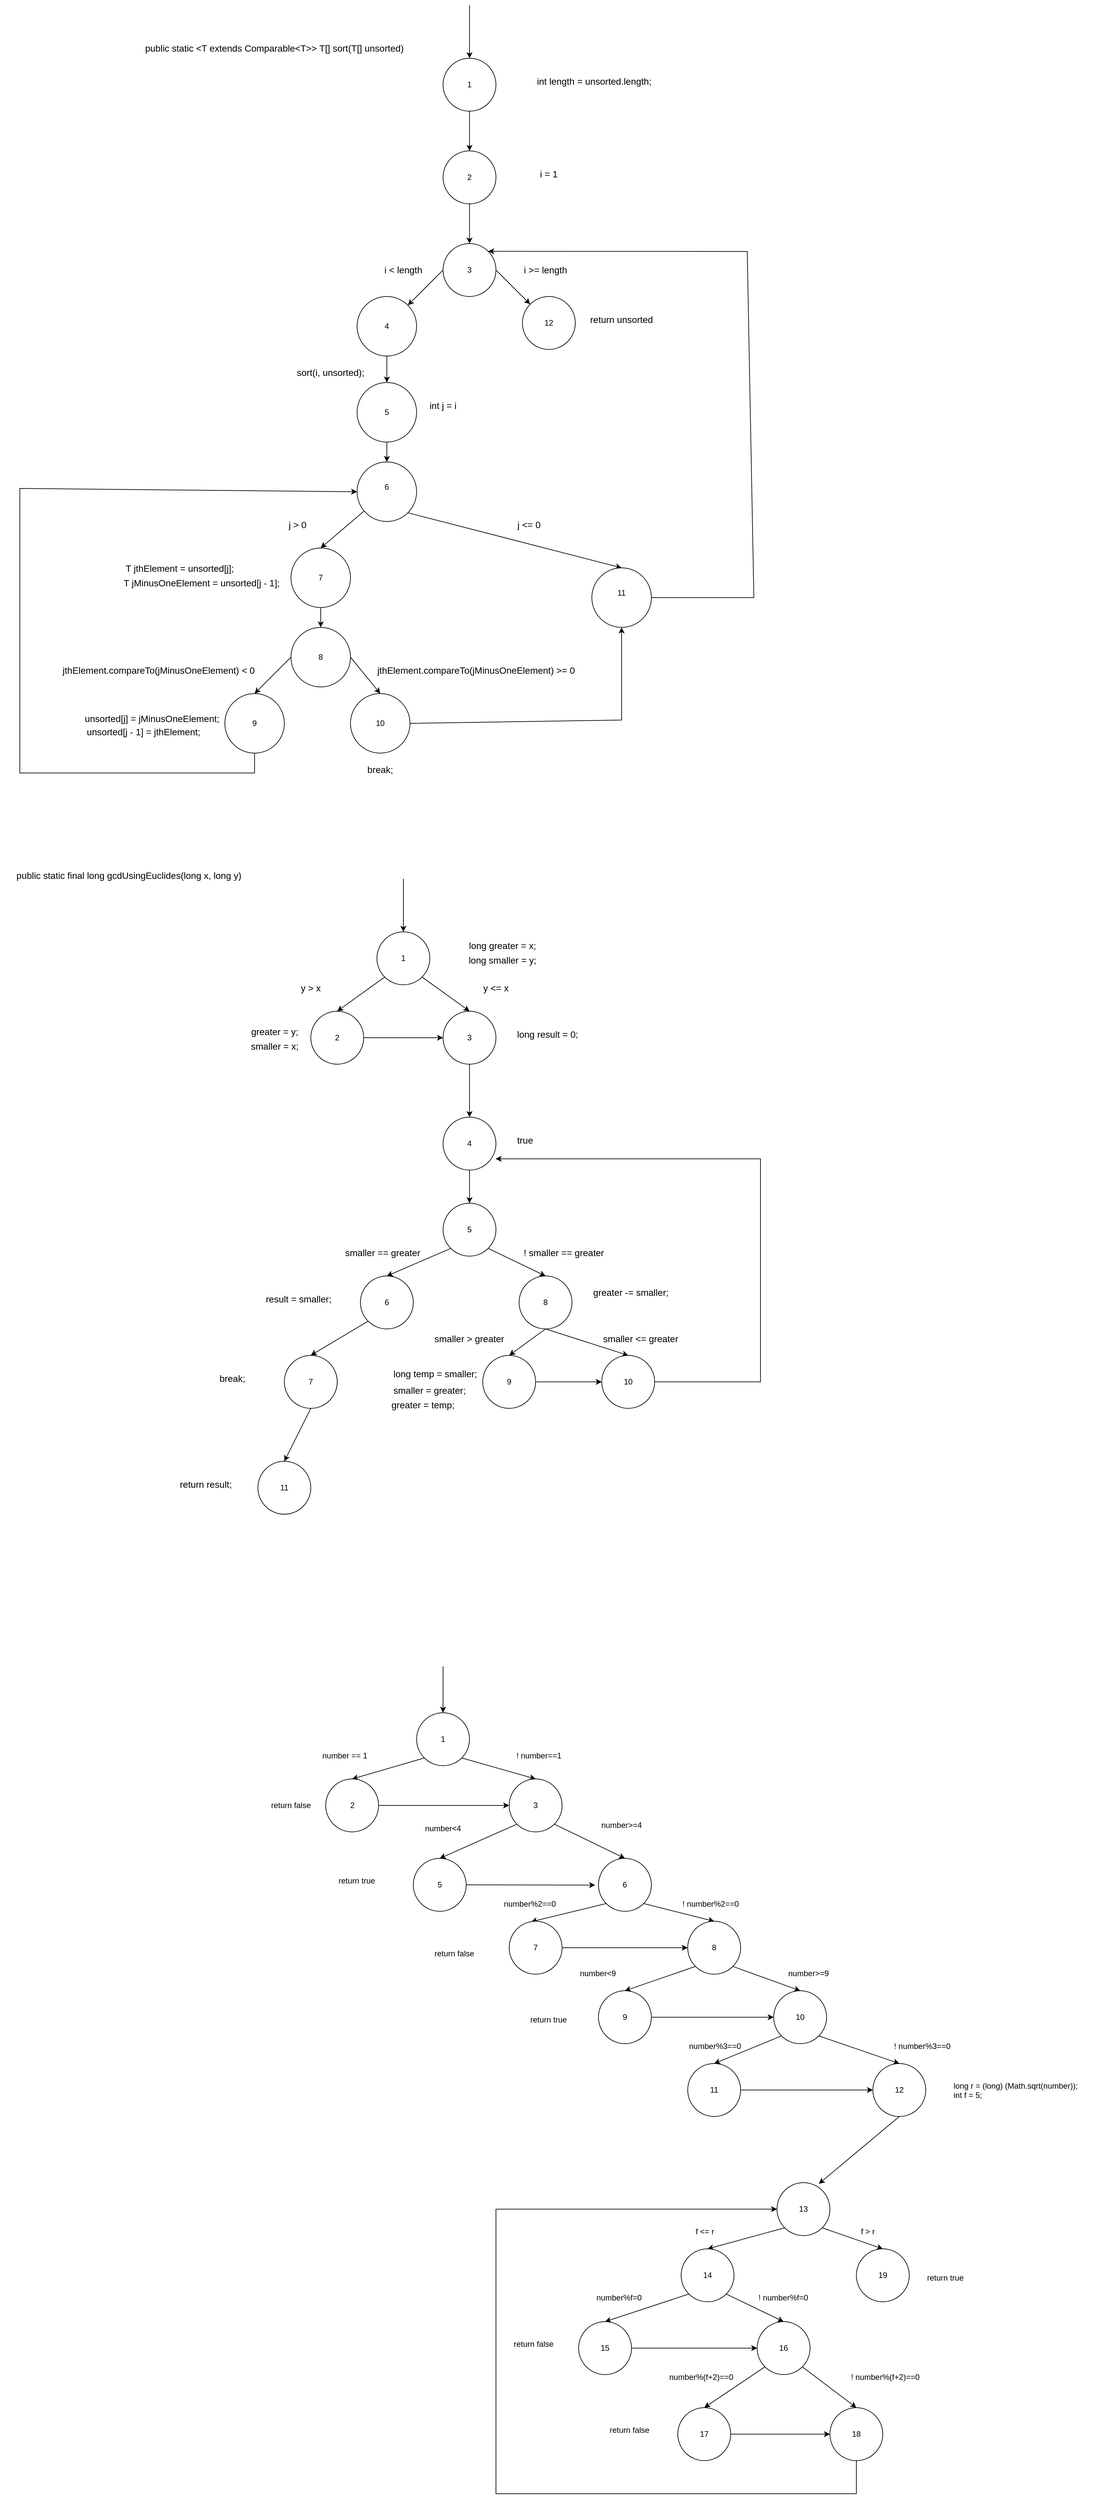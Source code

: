 <mxfile version="20.5.1" type="github">
  <diagram id="_ZoFlNFy4GzhAN3HApDf" name="Page-1">
    <mxGraphModel dx="3055" dy="889" grid="1" gridSize="10" guides="1" tooltips="1" connect="1" arrows="1" fold="1" page="1" pageScale="1" pageWidth="1100" pageHeight="850" math="0" shadow="0">
      <root>
        <mxCell id="0" />
        <mxCell id="1" parent="0" />
        <mxCell id="sMofJkkiWjKo1fz6Bjdi-1" value="" style="endArrow=classic;html=1;rounded=0;" parent="1" target="sMofJkkiWjKo1fz6Bjdi-2" edge="1">
          <mxGeometry width="50" height="50" relative="1" as="geometry">
            <mxPoint x="520" y="40" as="sourcePoint" />
            <mxPoint x="520" y="80" as="targetPoint" />
          </mxGeometry>
        </mxCell>
        <mxCell id="sMofJkkiWjKo1fz6Bjdi-4" style="edgeStyle=orthogonalEdgeStyle;rounded=0;orthogonalLoop=1;jettySize=auto;html=1;entryX=0.5;entryY=0;entryDx=0;entryDy=0;" parent="1" source="sMofJkkiWjKo1fz6Bjdi-2" target="sMofJkkiWjKo1fz6Bjdi-3" edge="1">
          <mxGeometry relative="1" as="geometry" />
        </mxCell>
        <mxCell id="sMofJkkiWjKo1fz6Bjdi-2" value="1" style="ellipse;whiteSpace=wrap;html=1;aspect=fixed;" parent="1" vertex="1">
          <mxGeometry x="480" y="120" width="80" height="80" as="geometry" />
        </mxCell>
        <mxCell id="sMofJkkiWjKo1fz6Bjdi-6" style="edgeStyle=orthogonalEdgeStyle;rounded=0;orthogonalLoop=1;jettySize=auto;html=1;exitX=0.5;exitY=1;exitDx=0;exitDy=0;entryX=0.5;entryY=0;entryDx=0;entryDy=0;" parent="1" source="sMofJkkiWjKo1fz6Bjdi-3" target="sMofJkkiWjKo1fz6Bjdi-5" edge="1">
          <mxGeometry relative="1" as="geometry" />
        </mxCell>
        <mxCell id="sMofJkkiWjKo1fz6Bjdi-3" value="2" style="ellipse;whiteSpace=wrap;html=1;aspect=fixed;" parent="1" vertex="1">
          <mxGeometry x="480" y="260" width="80" height="80" as="geometry" />
        </mxCell>
        <mxCell id="sMofJkkiWjKo1fz6Bjdi-9" style="rounded=0;orthogonalLoop=1;jettySize=auto;html=1;exitX=0;exitY=0.5;exitDx=0;exitDy=0;entryX=1;entryY=0;entryDx=0;entryDy=0;" parent="1" source="sMofJkkiWjKo1fz6Bjdi-5" target="sMofJkkiWjKo1fz6Bjdi-7" edge="1">
          <mxGeometry relative="1" as="geometry" />
        </mxCell>
        <mxCell id="sMofJkkiWjKo1fz6Bjdi-10" style="rounded=0;orthogonalLoop=1;jettySize=auto;html=1;exitX=1;exitY=0.5;exitDx=0;exitDy=0;entryX=0;entryY=0;entryDx=0;entryDy=0;" parent="1" source="sMofJkkiWjKo1fz6Bjdi-5" target="sMofJkkiWjKo1fz6Bjdi-8" edge="1">
          <mxGeometry relative="1" as="geometry" />
        </mxCell>
        <mxCell id="sMofJkkiWjKo1fz6Bjdi-5" value="3" style="ellipse;whiteSpace=wrap;html=1;aspect=fixed;" parent="1" vertex="1">
          <mxGeometry x="480" y="400" width="80" height="80" as="geometry" />
        </mxCell>
        <mxCell id="sMofJkkiWjKo1fz6Bjdi-12" style="edgeStyle=none;rounded=0;orthogonalLoop=1;jettySize=auto;html=1;exitX=0.5;exitY=1;exitDx=0;exitDy=0;" parent="1" source="sMofJkkiWjKo1fz6Bjdi-7" target="sMofJkkiWjKo1fz6Bjdi-11" edge="1">
          <mxGeometry relative="1" as="geometry" />
        </mxCell>
        <mxCell id="sMofJkkiWjKo1fz6Bjdi-7" value="4" style="ellipse;whiteSpace=wrap;html=1;aspect=fixed;" parent="1" vertex="1">
          <mxGeometry x="350" y="480" width="90" height="90" as="geometry" />
        </mxCell>
        <mxCell id="sMofJkkiWjKo1fz6Bjdi-8" value="&lt;div&gt;12&lt;/div&gt;" style="ellipse;whiteSpace=wrap;html=1;aspect=fixed;" parent="1" vertex="1">
          <mxGeometry x="600" y="480" width="80" height="80" as="geometry" />
        </mxCell>
        <mxCell id="sMofJkkiWjKo1fz6Bjdi-14" style="edgeStyle=none;rounded=0;orthogonalLoop=1;jettySize=auto;html=1;entryX=0.5;entryY=0;entryDx=0;entryDy=0;" parent="1" source="sMofJkkiWjKo1fz6Bjdi-11" target="sMofJkkiWjKo1fz6Bjdi-13" edge="1">
          <mxGeometry relative="1" as="geometry" />
        </mxCell>
        <mxCell id="sMofJkkiWjKo1fz6Bjdi-11" value="5" style="ellipse;whiteSpace=wrap;html=1;aspect=fixed;" parent="1" vertex="1">
          <mxGeometry x="350" y="610" width="90" height="90" as="geometry" />
        </mxCell>
        <mxCell id="sMofJkkiWjKo1fz6Bjdi-16" style="edgeStyle=none;rounded=0;orthogonalLoop=1;jettySize=auto;html=1;entryX=0.5;entryY=0;entryDx=0;entryDy=0;" parent="1" source="sMofJkkiWjKo1fz6Bjdi-13" target="sMofJkkiWjKo1fz6Bjdi-15" edge="1">
          <mxGeometry relative="1" as="geometry" />
        </mxCell>
        <mxCell id="sMofJkkiWjKo1fz6Bjdi-18" style="edgeStyle=none;rounded=0;orthogonalLoop=1;jettySize=auto;html=1;exitX=1;exitY=1;exitDx=0;exitDy=0;entryX=0.5;entryY=0;entryDx=0;entryDy=0;" parent="1" source="sMofJkkiWjKo1fz6Bjdi-13" target="sMofJkkiWjKo1fz6Bjdi-17" edge="1">
          <mxGeometry relative="1" as="geometry" />
        </mxCell>
        <mxCell id="sMofJkkiWjKo1fz6Bjdi-13" value="&lt;div&gt;6&lt;/div&gt;&lt;div&gt;&lt;br&gt;&lt;/div&gt;" style="ellipse;whiteSpace=wrap;html=1;aspect=fixed;" parent="1" vertex="1">
          <mxGeometry x="350" y="730" width="90" height="90" as="geometry" />
        </mxCell>
        <mxCell id="sMofJkkiWjKo1fz6Bjdi-20" style="edgeStyle=none;rounded=0;orthogonalLoop=1;jettySize=auto;html=1;exitX=0.5;exitY=1;exitDx=0;exitDy=0;entryX=0.5;entryY=0;entryDx=0;entryDy=0;" parent="1" source="sMofJkkiWjKo1fz6Bjdi-15" target="sMofJkkiWjKo1fz6Bjdi-19" edge="1">
          <mxGeometry relative="1" as="geometry" />
        </mxCell>
        <mxCell id="sMofJkkiWjKo1fz6Bjdi-15" value="7" style="ellipse;whiteSpace=wrap;html=1;aspect=fixed;" parent="1" vertex="1">
          <mxGeometry x="250" y="860" width="90" height="90" as="geometry" />
        </mxCell>
        <mxCell id="sMofJkkiWjKo1fz6Bjdi-17" value="&lt;div&gt;11&lt;/div&gt;&lt;div&gt;&lt;br&gt;&lt;/div&gt;" style="ellipse;whiteSpace=wrap;html=1;aspect=fixed;" parent="1" vertex="1">
          <mxGeometry x="705" y="890" width="90" height="90" as="geometry" />
        </mxCell>
        <mxCell id="sMofJkkiWjKo1fz6Bjdi-23" style="edgeStyle=none;rounded=0;orthogonalLoop=1;jettySize=auto;html=1;exitX=0;exitY=0.5;exitDx=0;exitDy=0;entryX=0.5;entryY=0;entryDx=0;entryDy=0;" parent="1" source="sMofJkkiWjKo1fz6Bjdi-19" target="sMofJkkiWjKo1fz6Bjdi-21" edge="1">
          <mxGeometry relative="1" as="geometry" />
        </mxCell>
        <mxCell id="sMofJkkiWjKo1fz6Bjdi-24" style="edgeStyle=none;rounded=0;orthogonalLoop=1;jettySize=auto;html=1;exitX=1;exitY=0.5;exitDx=0;exitDy=0;entryX=0.5;entryY=0;entryDx=0;entryDy=0;" parent="1" source="sMofJkkiWjKo1fz6Bjdi-19" target="sMofJkkiWjKo1fz6Bjdi-22" edge="1">
          <mxGeometry relative="1" as="geometry" />
        </mxCell>
        <mxCell id="sMofJkkiWjKo1fz6Bjdi-19" value="&lt;div&gt;8&lt;/div&gt;" style="ellipse;whiteSpace=wrap;html=1;aspect=fixed;" parent="1" vertex="1">
          <mxGeometry x="250" y="980" width="90" height="90" as="geometry" />
        </mxCell>
        <mxCell id="sMofJkkiWjKo1fz6Bjdi-21" value="9" style="ellipse;whiteSpace=wrap;html=1;aspect=fixed;" parent="1" vertex="1">
          <mxGeometry x="150" y="1080" width="90" height="90" as="geometry" />
        </mxCell>
        <mxCell id="sMofJkkiWjKo1fz6Bjdi-26" style="edgeStyle=none;rounded=0;orthogonalLoop=1;jettySize=auto;html=1;exitX=1;exitY=0.5;exitDx=0;exitDy=0;entryX=0.5;entryY=1;entryDx=0;entryDy=0;" parent="1" source="sMofJkkiWjKo1fz6Bjdi-22" target="sMofJkkiWjKo1fz6Bjdi-17" edge="1">
          <mxGeometry relative="1" as="geometry">
            <mxPoint x="890.0" y="1125" as="targetPoint" />
            <Array as="points">
              <mxPoint x="750" y="1120" />
            </Array>
          </mxGeometry>
        </mxCell>
        <mxCell id="sMofJkkiWjKo1fz6Bjdi-22" value="&lt;div&gt;10&lt;/div&gt;" style="ellipse;whiteSpace=wrap;html=1;aspect=fixed;" parent="1" vertex="1">
          <mxGeometry x="340" y="1080" width="90" height="90" as="geometry" />
        </mxCell>
        <mxCell id="sMofJkkiWjKo1fz6Bjdi-28" style="edgeStyle=none;rounded=0;orthogonalLoop=1;jettySize=auto;html=1;exitX=1;exitY=0.5;exitDx=0;exitDy=0;entryX=1;entryY=0;entryDx=0;entryDy=0;" parent="1" source="sMofJkkiWjKo1fz6Bjdi-17" target="sMofJkkiWjKo1fz6Bjdi-5" edge="1">
          <mxGeometry relative="1" as="geometry">
            <mxPoint x="966.82" y="1093.18" as="sourcePoint" />
            <Array as="points">
              <mxPoint x="950" y="935" />
              <mxPoint x="940" y="412" />
            </Array>
          </mxGeometry>
        </mxCell>
        <mxCell id="sMofJkkiWjKo1fz6Bjdi-30" value="&lt;span class=&quot;pl-smi&quot; style=&quot;font-size: 14px;&quot;&gt;int&lt;/span&gt; &lt;span class=&quot;pl-s1&quot; style=&quot;font-size: 14px;&quot;&gt;length&lt;/span&gt; = &lt;span class=&quot;pl-s1&quot; style=&quot;font-size: 14px;&quot;&gt;unsorted&lt;/span&gt;.&lt;span class=&quot;pl-s1&quot; style=&quot;font-size: 14px;&quot;&gt;length&lt;/span&gt;;" style="text;whiteSpace=wrap;html=1;fontSize=14;" parent="1" vertex="1">
          <mxGeometry x="620" y="140" width="180" height="40" as="geometry" />
        </mxCell>
        <mxCell id="sMofJkkiWjKo1fz6Bjdi-31" value="i = 1" style="text;html=1;strokeColor=none;fillColor=none;align=center;verticalAlign=middle;whiteSpace=wrap;rounded=0;fontSize=14;" parent="1" vertex="1">
          <mxGeometry x="610" y="280" width="60" height="30" as="geometry" />
        </mxCell>
        <mxCell id="sMofJkkiWjKo1fz6Bjdi-32" value="i &amp;lt; length" style="text;html=1;strokeColor=none;fillColor=none;align=center;verticalAlign=middle;whiteSpace=wrap;rounded=0;fontSize=14;" parent="1" vertex="1">
          <mxGeometry x="390" y="425" width="60" height="30" as="geometry" />
        </mxCell>
        <mxCell id="sMofJkkiWjKo1fz6Bjdi-33" value="i &amp;gt;= length" style="text;html=1;strokeColor=none;fillColor=none;align=center;verticalAlign=middle;whiteSpace=wrap;rounded=0;fontSize=14;" parent="1" vertex="1">
          <mxGeometry x="590" y="425" width="90" height="30" as="geometry" />
        </mxCell>
        <mxCell id="sMofJkkiWjKo1fz6Bjdi-34" value="return unsorted" style="text;html=1;strokeColor=none;fillColor=none;align=center;verticalAlign=middle;whiteSpace=wrap;rounded=0;fontSize=14;" parent="1" vertex="1">
          <mxGeometry x="700" y="500" width="100" height="30" as="geometry" />
        </mxCell>
        <mxCell id="sMofJkkiWjKo1fz6Bjdi-35" value="int j = i" style="text;html=1;strokeColor=none;fillColor=none;align=center;verticalAlign=middle;whiteSpace=wrap;rounded=0;fontSize=14;" parent="1" vertex="1">
          <mxGeometry x="450" y="630" width="60" height="30" as="geometry" />
        </mxCell>
        <mxCell id="sMofJkkiWjKo1fz6Bjdi-36" value=" &lt;span class=&quot;pl-en&quot;&gt;&lt;span data-hydro-click-hmac=&quot;46f9aadb89cd12982957e89c8f3eb2e83d6e021393f2ae7e5418a02db2178a5a&quot; data-hydro-click=&quot;{&amp;quot;event_type&amp;quot;:&amp;quot;code_navigation.click_on_symbol&amp;quot;,&amp;quot;payload&amp;quot;:{&amp;quot;action&amp;quot;:&amp;quot;click_on_symbol&amp;quot;,&amp;quot;repository_id&amp;quot;:14545717,&amp;quot;ref&amp;quot;:&amp;quot;master&amp;quot;,&amp;quot;language&amp;quot;:&amp;quot;Java&amp;quot;,&amp;quot;backend&amp;quot;:&amp;quot;ALEPH_FUZZY&amp;quot;,&amp;quot;code_nav_context&amp;quot;:&amp;quot;BLOB_VIEW&amp;quot;,&amp;quot;retry_backend&amp;quot;:&amp;quot;&amp;quot;,&amp;quot;cross_repo_results_included&amp;quot;:&amp;quot;CROSS_REPO_NOT_ENABLED&amp;quot;,&amp;quot;in_repo_result_count&amp;quot;:11,&amp;quot;cross_repo_result_count&amp;quot;:0,&amp;quot;originating_url&amp;quot;:&amp;quot;https://github.com/phishman3579/java-algorithms-implementation/find-definition?q=sort&amp;amp;blob_path=src%2Fcom%2Fjwetherell%2Falgorithms%2Fsorts%2FInsertionSort.java&amp;amp;ref=master&amp;amp;language=Java&amp;amp;row=27&amp;amp;col=12&amp;amp;code_nav_context=BLOB_VIEW&amp;quot;,&amp;quot;user_id&amp;quot;:65838391}}&quot; class=&quot;pl-token&quot;&gt;sort&lt;/span&gt;&lt;/span&gt;(&lt;span class=&quot;pl-s1&quot;&gt;i&lt;/span&gt;, &lt;span class=&quot;pl-s1&quot;&gt;unsorted&lt;/span&gt;);" style="text;html=1;strokeColor=none;fillColor=none;align=center;verticalAlign=middle;whiteSpace=wrap;rounded=0;fontSize=14;" parent="1" vertex="1">
          <mxGeometry x="250" y="580" width="120" height="30" as="geometry" />
        </mxCell>
        <mxCell id="sMofJkkiWjKo1fz6Bjdi-37" value="j &amp;gt; 0" style="text;html=1;strokeColor=none;fillColor=none;align=center;verticalAlign=middle;whiteSpace=wrap;rounded=0;fontSize=14;" parent="1" vertex="1">
          <mxGeometry x="230" y="810" width="60" height="30" as="geometry" />
        </mxCell>
        <mxCell id="sMofJkkiWjKo1fz6Bjdi-38" value="j &amp;lt;= 0" style="text;html=1;strokeColor=none;fillColor=none;align=center;verticalAlign=middle;whiteSpace=wrap;rounded=0;fontSize=14;" parent="1" vertex="1">
          <mxGeometry x="580" y="810" width="60" height="30" as="geometry" />
        </mxCell>
        <mxCell id="sMofJkkiWjKo1fz6Bjdi-39" value="&lt;table data-tagsearch-path=&quot;src/com/jwetherell/algorithms/sorts/InsertionSort.java&quot; data-tagsearch-lang=&quot;Java&quot; data-paste-markdown-skip=&quot;&quot; data-tab-size=&quot;8&quot; class=&quot;highlight tab-size js-file-line-container js-code-nav-container js-tagsearch-file&quot; data-hpc=&quot;&quot;&gt;&lt;tbody&gt;&lt;tr&gt;&lt;td class=&quot;blob-code blob-code-inner js-file-line&quot; id=&quot;LC35&quot;&gt; &lt;span class=&quot;pl-smi&quot;&gt;T&lt;/span&gt; &lt;span class=&quot;pl-s1&quot;&gt;jthElement&lt;/span&gt; = &lt;span class=&quot;pl-s1&quot;&gt;unsorted&lt;/span&gt;[&lt;span class=&quot;pl-s1&quot;&gt;j&lt;/span&gt;];&lt;/td&gt;&#xa;        &lt;/tr&gt;&#xa;        &lt;tr&gt;&#xa;          &lt;/tr&gt;&lt;/tbody&gt;&lt;/table&gt;            &lt;span class=&quot;pl-smi&quot;&gt;T&lt;/span&gt; &lt;span class=&quot;pl-s1&quot;&gt;jMinusOneElement&lt;/span&gt; = &lt;span class=&quot;pl-s1&quot;&gt;unsorted&lt;/span&gt;[&lt;span class=&quot;pl-s1&quot;&gt;j&lt;/span&gt; - &lt;span class=&quot;pl-c1&quot;&gt;1&lt;/span&gt;];" style="text;html=1;strokeColor=none;fillColor=none;align=center;verticalAlign=middle;whiteSpace=wrap;rounded=0;fontSize=14;" parent="1" vertex="1">
          <mxGeometry x="-30" y="810" width="290" height="130" as="geometry" />
        </mxCell>
        <mxCell id="sMofJkkiWjKo1fz6Bjdi-41" value="&lt;span class=&quot;pl-s1&quot;&gt;jthElement&lt;/span&gt;.&lt;span class=&quot;pl-en&quot;&gt;&lt;span data-hydro-click-hmac=&quot;71dbc3dbd24a756483e0a1a16779842760cdbff4d9fe9b3a48ea8ec8142e9cd3&quot; data-hydro-click=&quot;{&amp;quot;event_type&amp;quot;:&amp;quot;code_navigation.click_on_symbol&amp;quot;,&amp;quot;payload&amp;quot;:{&amp;quot;action&amp;quot;:&amp;quot;click_on_symbol&amp;quot;,&amp;quot;repository_id&amp;quot;:14545717,&amp;quot;ref&amp;quot;:&amp;quot;master&amp;quot;,&amp;quot;language&amp;quot;:&amp;quot;Java&amp;quot;,&amp;quot;backend&amp;quot;:&amp;quot;ALEPH_FUZZY&amp;quot;,&amp;quot;code_nav_context&amp;quot;:&amp;quot;BLOB_VIEW&amp;quot;,&amp;quot;retry_backend&amp;quot;:&amp;quot;&amp;quot;,&amp;quot;cross_repo_results_included&amp;quot;:&amp;quot;CROSS_REPO_NOT_ENABLED&amp;quot;,&amp;quot;in_repo_result_count&amp;quot;:8,&amp;quot;cross_repo_result_count&amp;quot;:0,&amp;quot;originating_url&amp;quot;:&amp;quot;https://github.com/phishman3579/java-algorithms-implementation/find-definition?q=compareTo&amp;amp;blob_path=src%2Fcom%2Fjwetherell%2Falgorithms%2Fsorts%2FInsertionSort.java&amp;amp;ref=master&amp;amp;language=Java&amp;amp;row=36&amp;amp;col=27&amp;amp;code_nav_context=BLOB_VIEW&amp;quot;,&amp;quot;user_id&amp;quot;:65838391}}&quot; class=&quot;pl-token&quot;&gt;compareTo&lt;/span&gt;&lt;/span&gt;(&lt;span class=&quot;pl-s1&quot;&gt;jMinusOneElement&lt;/span&gt;) &amp;lt; &lt;span class=&quot;pl-c1&quot;&gt;0&lt;/span&gt;" style="text;html=1;strokeColor=none;fillColor=none;align=center;verticalAlign=middle;whiteSpace=wrap;rounded=0;fontSize=14;" parent="1" vertex="1">
          <mxGeometry x="-100" y="1030" width="300" height="30" as="geometry" />
        </mxCell>
        <mxCell id="sMofJkkiWjKo1fz6Bjdi-42" value="&lt;span class=&quot;pl-s1&quot;&gt;jthElement&lt;/span&gt;.&lt;span class=&quot;pl-en&quot;&gt;&lt;span data-hydro-click-hmac=&quot;71dbc3dbd24a756483e0a1a16779842760cdbff4d9fe9b3a48ea8ec8142e9cd3&quot; data-hydro-click=&quot;{&amp;quot;event_type&amp;quot;:&amp;quot;code_navigation.click_on_symbol&amp;quot;,&amp;quot;payload&amp;quot;:{&amp;quot;action&amp;quot;:&amp;quot;click_on_symbol&amp;quot;,&amp;quot;repository_id&amp;quot;:14545717,&amp;quot;ref&amp;quot;:&amp;quot;master&amp;quot;,&amp;quot;language&amp;quot;:&amp;quot;Java&amp;quot;,&amp;quot;backend&amp;quot;:&amp;quot;ALEPH_FUZZY&amp;quot;,&amp;quot;code_nav_context&amp;quot;:&amp;quot;BLOB_VIEW&amp;quot;,&amp;quot;retry_backend&amp;quot;:&amp;quot;&amp;quot;,&amp;quot;cross_repo_results_included&amp;quot;:&amp;quot;CROSS_REPO_NOT_ENABLED&amp;quot;,&amp;quot;in_repo_result_count&amp;quot;:8,&amp;quot;cross_repo_result_count&amp;quot;:0,&amp;quot;originating_url&amp;quot;:&amp;quot;https://github.com/phishman3579/java-algorithms-implementation/find-definition?q=compareTo&amp;amp;blob_path=src%2Fcom%2Fjwetherell%2Falgorithms%2Fsorts%2FInsertionSort.java&amp;amp;ref=master&amp;amp;language=Java&amp;amp;row=36&amp;amp;col=27&amp;amp;code_nav_context=BLOB_VIEW&amp;quot;,&amp;quot;user_id&amp;quot;:65838391}}&quot; class=&quot;pl-token&quot;&gt;compareTo&lt;/span&gt;&lt;/span&gt;(&lt;span class=&quot;pl-s1&quot;&gt;jMinusOneElement&lt;/span&gt;) &amp;gt;= &lt;span class=&quot;pl-c1&quot;&gt;0&lt;/span&gt;" style="text;html=1;strokeColor=none;fillColor=none;align=center;verticalAlign=middle;whiteSpace=wrap;rounded=0;fontSize=14;" parent="1" vertex="1">
          <mxGeometry x="375" y="1030" width="310" height="30" as="geometry" />
        </mxCell>
        <mxCell id="sMofJkkiWjKo1fz6Bjdi-43" value="break;" style="text;html=1;strokeColor=none;fillColor=none;align=center;verticalAlign=middle;whiteSpace=wrap;rounded=0;fontSize=14;" parent="1" vertex="1">
          <mxGeometry x="355" y="1180" width="60" height="30" as="geometry" />
        </mxCell>
        <mxCell id="sMofJkkiWjKo1fz6Bjdi-44" value="                &lt;span class=&quot;pl-s1&quot;&gt;unsorted&lt;/span&gt;[&lt;span class=&quot;pl-s1&quot;&gt;j&lt;/span&gt;] = &lt;span class=&quot;pl-s1&quot;&gt;jMinusOneElement&lt;/span&gt;;&lt;br&gt;&lt;table data-tagsearch-path=&quot;src/com/jwetherell/algorithms/sorts/InsertionSort.java&quot; data-tagsearch-lang=&quot;Java&quot; data-paste-markdown-skip=&quot;&quot; data-tab-size=&quot;8&quot; class=&quot;highlight tab-size js-file-line-container js-code-nav-container js-tagsearch-file&quot; data-hpc=&quot;&quot;&gt;&lt;tbody&gt;&lt;tr&gt;&lt;td class=&quot;blob-code blob-code-inner js-file-line&quot; id=&quot;LC38&quot;&gt; &lt;span class=&quot;pl-s1&quot;&gt;unsorted&lt;/span&gt;[&lt;span class=&quot;pl-s1&quot;&gt;j&lt;/span&gt; - &lt;span class=&quot;pl-c1&quot;&gt;1&lt;/span&gt;] = &lt;span class=&quot;pl-s1&quot;&gt;jthElement&lt;/span&gt;;&lt;/td&gt;        &lt;/tr&gt;        &lt;tr&gt;          &lt;/tr&gt;&lt;/tbody&gt;&lt;/table&gt;" style="text;html=1;strokeColor=none;fillColor=none;align=center;verticalAlign=middle;whiteSpace=wrap;rounded=0;fontSize=14;" parent="1" vertex="1">
          <mxGeometry x="-110" y="1100" width="300" height="60" as="geometry" />
        </mxCell>
        <mxCell id="sMofJkkiWjKo1fz6Bjdi-45" value="" style="endArrow=classic;html=1;rounded=0;fontSize=14;exitX=0.5;exitY=1;exitDx=0;exitDy=0;entryX=0;entryY=0.5;entryDx=0;entryDy=0;" parent="1" source="sMofJkkiWjKo1fz6Bjdi-21" target="sMofJkkiWjKo1fz6Bjdi-13" edge="1">
          <mxGeometry width="50" height="50" relative="1" as="geometry">
            <mxPoint x="510" y="960" as="sourcePoint" />
            <mxPoint x="560" y="910" as="targetPoint" />
            <Array as="points">
              <mxPoint x="195" y="1200" />
              <mxPoint x="-160" y="1200" />
              <mxPoint x="-160" y="770" />
            </Array>
          </mxGeometry>
        </mxCell>
        <mxCell id="sMofJkkiWjKo1fz6Bjdi-46" value="  &lt;span class=&quot;pl-k&quot;&gt;public&lt;/span&gt; &lt;span class=&quot;pl-k&quot;&gt;static&lt;/span&gt; &amp;lt;&lt;span class=&quot;pl-s1&quot;&gt;T&lt;/span&gt; &lt;span class=&quot;pl-k&quot;&gt;extends&lt;/span&gt; &lt;span class=&quot;pl-smi&quot;&gt;Comparable&lt;/span&gt;&amp;lt;&lt;span class=&quot;pl-smi&quot;&gt;T&lt;/span&gt;&amp;gt;&amp;gt; &lt;span class=&quot;pl-smi&quot;&gt;T&lt;/span&gt;[] &lt;span class=&quot;pl-en&quot;&gt;&lt;span data-hydro-click-hmac=&quot;17f2f752102b2a478f09d9dce1d1710d6207fbaacfbe581e137f109613efe861&quot; data-hydro-click=&quot;{&amp;quot;event_type&amp;quot;:&amp;quot;code_navigation.click_on_symbol&amp;quot;,&amp;quot;payload&amp;quot;:{&amp;quot;action&amp;quot;:&amp;quot;click_on_symbol&amp;quot;,&amp;quot;repository_id&amp;quot;:14545717,&amp;quot;ref&amp;quot;:&amp;quot;master&amp;quot;,&amp;quot;language&amp;quot;:&amp;quot;Java&amp;quot;,&amp;quot;backend&amp;quot;:&amp;quot;ALEPH_FUZZY&amp;quot;,&amp;quot;code_nav_context&amp;quot;:&amp;quot;BLOB_VIEW&amp;quot;,&amp;quot;retry_backend&amp;quot;:&amp;quot;&amp;quot;,&amp;quot;cross_repo_results_included&amp;quot;:&amp;quot;CROSS_REPO_NOT_ENABLED&amp;quot;,&amp;quot;in_repo_result_count&amp;quot;:11,&amp;quot;cross_repo_result_count&amp;quot;:0,&amp;quot;originating_url&amp;quot;:&amp;quot;https://github.com/phishman3579/java-algorithms-implementation/find-definition?q=sort&amp;amp;blob_path=src%2Fcom%2Fjwetherell%2Falgorithms%2Fsorts%2FInsertionSort.java&amp;amp;ref=master&amp;amp;language=Java&amp;amp;row=24&amp;amp;col=48&amp;amp;code_nav_context=BLOB_VIEW&amp;quot;,&amp;quot;user_id&amp;quot;:65838391}}&quot; class=&quot;pl-token&quot;&gt;sort&lt;/span&gt;&lt;/span&gt;(&lt;span class=&quot;pl-smi&quot;&gt;T&lt;/span&gt;[] &lt;span class=&quot;pl-s1&quot;&gt;unsorted&lt;/span&gt;)" style="text;html=1;strokeColor=none;fillColor=none;align=center;verticalAlign=middle;whiteSpace=wrap;rounded=0;fontSize=14;" parent="1" vertex="1">
          <mxGeometry x="-10" y="90" width="470" height="30" as="geometry" />
        </mxCell>
        <mxCell id="sMofJkkiWjKo1fz6Bjdi-47" value="&lt;span class=&quot;pl-k&quot;&gt;public&lt;/span&gt; &lt;span class=&quot;pl-k&quot;&gt;static&lt;/span&gt; &lt;span class=&quot;pl-k&quot;&gt;final&lt;/span&gt; &lt;span class=&quot;pl-smi&quot;&gt;long&lt;/span&gt; &lt;span class=&quot;pl-en&quot;&gt;&lt;span data-hydro-click-hmac=&quot;9da23863fcbd95c38b16df2179a3b027a4fa1cbe9a969ad6fcad4cc516f4fa57&quot; data-hydro-click=&quot;{&amp;quot;event_type&amp;quot;:&amp;quot;code_navigation.click_on_symbol&amp;quot;,&amp;quot;payload&amp;quot;:{&amp;quot;action&amp;quot;:&amp;quot;click_on_symbol&amp;quot;,&amp;quot;repository_id&amp;quot;:14545717,&amp;quot;ref&amp;quot;:&amp;quot;master&amp;quot;,&amp;quot;language&amp;quot;:&amp;quot;Java&amp;quot;,&amp;quot;backend&amp;quot;:&amp;quot;ALEPH_FUZZY&amp;quot;,&amp;quot;code_nav_context&amp;quot;:&amp;quot;BLOB_VIEW&amp;quot;,&amp;quot;retry_backend&amp;quot;:&amp;quot;&amp;quot;,&amp;quot;cross_repo_results_included&amp;quot;:&amp;quot;CROSS_REPO_NOT_ENABLED&amp;quot;,&amp;quot;in_repo_result_count&amp;quot;:1,&amp;quot;cross_repo_result_count&amp;quot;:0,&amp;quot;originating_url&amp;quot;:&amp;quot;https://github.com/phishman3579/java-algorithms-implementation/find-definition?q=gcdUsingEuclides&amp;amp;blob_path=src%2Fcom%2Fjwetherell%2Falgorithms%2Fmathematics%2FGreatestCommonDivisor.java&amp;amp;ref=master&amp;amp;language=Java&amp;amp;row=34&amp;amp;col=29&amp;amp;code_nav_context=BLOB_VIEW&amp;quot;,&amp;quot;user_id&amp;quot;:65838391}}&quot; class=&quot;pl-token&quot;&gt;gcdUsingEuclides&lt;/span&gt;&lt;/span&gt;(&lt;span class=&quot;pl-smi&quot;&gt;long&lt;/span&gt; &lt;span class=&quot;pl-s1&quot;&gt;x&lt;/span&gt;, &lt;span class=&quot;pl-smi&quot;&gt;long&lt;/span&gt; &lt;span class=&quot;pl-s1&quot;&gt;y&lt;/span&gt;)" style="text;html=1;strokeColor=none;fillColor=none;align=center;verticalAlign=middle;whiteSpace=wrap;rounded=0;fontSize=14;" parent="1" vertex="1">
          <mxGeometry x="-190" y="1340" width="390" height="30" as="geometry" />
        </mxCell>
        <mxCell id="sMofJkkiWjKo1fz6Bjdi-48" value="" style="endArrow=classic;html=1;rounded=0;" parent="1" target="sMofJkkiWjKo1fz6Bjdi-49" edge="1">
          <mxGeometry width="50" height="50" relative="1" as="geometry">
            <mxPoint x="420" y="1360" as="sourcePoint" />
            <mxPoint x="420" y="1400" as="targetPoint" />
          </mxGeometry>
        </mxCell>
        <mxCell id="sMofJkkiWjKo1fz6Bjdi-53" style="edgeStyle=none;rounded=0;orthogonalLoop=1;jettySize=auto;html=1;exitX=0;exitY=1;exitDx=0;exitDy=0;entryX=0.5;entryY=0;entryDx=0;entryDy=0;fontSize=14;" parent="1" source="sMofJkkiWjKo1fz6Bjdi-49" target="sMofJkkiWjKo1fz6Bjdi-50" edge="1">
          <mxGeometry relative="1" as="geometry" />
        </mxCell>
        <mxCell id="sMofJkkiWjKo1fz6Bjdi-54" style="edgeStyle=none;rounded=0;orthogonalLoop=1;jettySize=auto;html=1;exitX=1;exitY=1;exitDx=0;exitDy=0;entryX=0.5;entryY=0;entryDx=0;entryDy=0;fontSize=14;" parent="1" source="sMofJkkiWjKo1fz6Bjdi-49" target="sMofJkkiWjKo1fz6Bjdi-51" edge="1">
          <mxGeometry relative="1" as="geometry" />
        </mxCell>
        <mxCell id="sMofJkkiWjKo1fz6Bjdi-49" value="1" style="ellipse;whiteSpace=wrap;html=1;aspect=fixed;" parent="1" vertex="1">
          <mxGeometry x="380" y="1440" width="80" height="80" as="geometry" />
        </mxCell>
        <mxCell id="sMofJkkiWjKo1fz6Bjdi-55" style="edgeStyle=none;rounded=0;orthogonalLoop=1;jettySize=auto;html=1;exitX=1;exitY=0.5;exitDx=0;exitDy=0;entryX=0;entryY=0.5;entryDx=0;entryDy=0;fontSize=14;" parent="1" source="sMofJkkiWjKo1fz6Bjdi-50" target="sMofJkkiWjKo1fz6Bjdi-51" edge="1">
          <mxGeometry relative="1" as="geometry" />
        </mxCell>
        <mxCell id="sMofJkkiWjKo1fz6Bjdi-50" value="2" style="ellipse;whiteSpace=wrap;html=1;aspect=fixed;" parent="1" vertex="1">
          <mxGeometry x="280" y="1560" width="80" height="80" as="geometry" />
        </mxCell>
        <mxCell id="sMofJkkiWjKo1fz6Bjdi-56" style="edgeStyle=none;rounded=0;orthogonalLoop=1;jettySize=auto;html=1;exitX=0.5;exitY=1;exitDx=0;exitDy=0;fontSize=14;" parent="1" source="sMofJkkiWjKo1fz6Bjdi-51" target="sMofJkkiWjKo1fz6Bjdi-52" edge="1">
          <mxGeometry relative="1" as="geometry" />
        </mxCell>
        <mxCell id="sMofJkkiWjKo1fz6Bjdi-51" value="3" style="ellipse;whiteSpace=wrap;html=1;aspect=fixed;" parent="1" vertex="1">
          <mxGeometry x="480" y="1560" width="80" height="80" as="geometry" />
        </mxCell>
        <mxCell id="sMofJkkiWjKo1fz6Bjdi-64" style="edgeStyle=none;rounded=0;orthogonalLoop=1;jettySize=auto;html=1;exitX=0.5;exitY=1;exitDx=0;exitDy=0;entryX=0.5;entryY=0;entryDx=0;entryDy=0;fontSize=14;" parent="1" source="sMofJkkiWjKo1fz6Bjdi-52" target="sMofJkkiWjKo1fz6Bjdi-57" edge="1">
          <mxGeometry relative="1" as="geometry" />
        </mxCell>
        <mxCell id="sMofJkkiWjKo1fz6Bjdi-52" value="4" style="ellipse;whiteSpace=wrap;html=1;aspect=fixed;" parent="1" vertex="1">
          <mxGeometry x="480" y="1720" width="80" height="80" as="geometry" />
        </mxCell>
        <mxCell id="sMofJkkiWjKo1fz6Bjdi-65" style="edgeStyle=none;rounded=0;orthogonalLoop=1;jettySize=auto;html=1;exitX=0;exitY=1;exitDx=0;exitDy=0;entryX=0.5;entryY=0;entryDx=0;entryDy=0;fontSize=14;" parent="1" source="sMofJkkiWjKo1fz6Bjdi-57" target="sMofJkkiWjKo1fz6Bjdi-58" edge="1">
          <mxGeometry relative="1" as="geometry" />
        </mxCell>
        <mxCell id="sMofJkkiWjKo1fz6Bjdi-70" style="edgeStyle=none;rounded=0;orthogonalLoop=1;jettySize=auto;html=1;exitX=1;exitY=1;exitDx=0;exitDy=0;entryX=0.5;entryY=0;entryDx=0;entryDy=0;fontSize=14;" parent="1" source="sMofJkkiWjKo1fz6Bjdi-57" target="sMofJkkiWjKo1fz6Bjdi-59" edge="1">
          <mxGeometry relative="1" as="geometry" />
        </mxCell>
        <mxCell id="sMofJkkiWjKo1fz6Bjdi-57" value="5" style="ellipse;whiteSpace=wrap;html=1;aspect=fixed;" parent="1" vertex="1">
          <mxGeometry x="480" y="1850" width="80" height="80" as="geometry" />
        </mxCell>
        <mxCell id="sMofJkkiWjKo1fz6Bjdi-66" style="edgeStyle=none;rounded=0;orthogonalLoop=1;jettySize=auto;html=1;exitX=0;exitY=1;exitDx=0;exitDy=0;entryX=0.5;entryY=0;entryDx=0;entryDy=0;fontSize=14;" parent="1" source="sMofJkkiWjKo1fz6Bjdi-58" target="sMofJkkiWjKo1fz6Bjdi-60" edge="1">
          <mxGeometry relative="1" as="geometry" />
        </mxCell>
        <mxCell id="sMofJkkiWjKo1fz6Bjdi-58" value="6" style="ellipse;whiteSpace=wrap;html=1;aspect=fixed;" parent="1" vertex="1">
          <mxGeometry x="355" y="1960" width="80" height="80" as="geometry" />
        </mxCell>
        <mxCell id="sMofJkkiWjKo1fz6Bjdi-68" style="edgeStyle=none;rounded=0;orthogonalLoop=1;jettySize=auto;html=1;exitX=0.5;exitY=1;exitDx=0;exitDy=0;entryX=0.5;entryY=0;entryDx=0;entryDy=0;fontSize=14;" parent="1" source="sMofJkkiWjKo1fz6Bjdi-59" target="sMofJkkiWjKo1fz6Bjdi-62" edge="1">
          <mxGeometry relative="1" as="geometry" />
        </mxCell>
        <mxCell id="sMofJkkiWjKo1fz6Bjdi-69" style="edgeStyle=none;rounded=0;orthogonalLoop=1;jettySize=auto;html=1;exitX=0.5;exitY=1;exitDx=0;exitDy=0;entryX=0.5;entryY=0;entryDx=0;entryDy=0;fontSize=14;" parent="1" source="sMofJkkiWjKo1fz6Bjdi-59" target="sMofJkkiWjKo1fz6Bjdi-63" edge="1">
          <mxGeometry relative="1" as="geometry" />
        </mxCell>
        <mxCell id="sMofJkkiWjKo1fz6Bjdi-59" value="8" style="ellipse;whiteSpace=wrap;html=1;aspect=fixed;" parent="1" vertex="1">
          <mxGeometry x="595" y="1960" width="80" height="80" as="geometry" />
        </mxCell>
        <mxCell id="sMofJkkiWjKo1fz6Bjdi-67" style="edgeStyle=none;rounded=0;orthogonalLoop=1;jettySize=auto;html=1;exitX=0.5;exitY=1;exitDx=0;exitDy=0;entryX=0.5;entryY=0;entryDx=0;entryDy=0;fontSize=14;" parent="1" source="sMofJkkiWjKo1fz6Bjdi-60" target="sMofJkkiWjKo1fz6Bjdi-61" edge="1">
          <mxGeometry relative="1" as="geometry" />
        </mxCell>
        <mxCell id="sMofJkkiWjKo1fz6Bjdi-60" value="7" style="ellipse;whiteSpace=wrap;html=1;aspect=fixed;" parent="1" vertex="1">
          <mxGeometry x="240" y="2080" width="80" height="80" as="geometry" />
        </mxCell>
        <mxCell id="sMofJkkiWjKo1fz6Bjdi-61" value="11" style="ellipse;whiteSpace=wrap;html=1;aspect=fixed;" parent="1" vertex="1">
          <mxGeometry x="200" y="2240" width="80" height="80" as="geometry" />
        </mxCell>
        <mxCell id="sMofJkkiWjKo1fz6Bjdi-86" style="edgeStyle=none;rounded=0;orthogonalLoop=1;jettySize=auto;html=1;exitX=1;exitY=0.5;exitDx=0;exitDy=0;entryX=0;entryY=0.5;entryDx=0;entryDy=0;fontSize=14;" parent="1" source="sMofJkkiWjKo1fz6Bjdi-62" target="sMofJkkiWjKo1fz6Bjdi-63" edge="1">
          <mxGeometry relative="1" as="geometry" />
        </mxCell>
        <mxCell id="sMofJkkiWjKo1fz6Bjdi-62" value="9" style="ellipse;whiteSpace=wrap;html=1;aspect=fixed;" parent="1" vertex="1">
          <mxGeometry x="540" y="2080" width="80" height="80" as="geometry" />
        </mxCell>
        <mxCell id="sMofJkkiWjKo1fz6Bjdi-87" style="edgeStyle=none;rounded=0;orthogonalLoop=1;jettySize=auto;html=1;exitX=1;exitY=0.5;exitDx=0;exitDy=0;entryX=0.993;entryY=0.787;entryDx=0;entryDy=0;entryPerimeter=0;fontSize=14;" parent="1" source="sMofJkkiWjKo1fz6Bjdi-63" target="sMofJkkiWjKo1fz6Bjdi-52" edge="1">
          <mxGeometry relative="1" as="geometry">
            <Array as="points">
              <mxPoint x="960" y="2120" />
              <mxPoint x="960" y="1783" />
            </Array>
          </mxGeometry>
        </mxCell>
        <mxCell id="sMofJkkiWjKo1fz6Bjdi-63" value="10" style="ellipse;whiteSpace=wrap;html=1;aspect=fixed;" parent="1" vertex="1">
          <mxGeometry x="720" y="2080" width="80" height="80" as="geometry" />
        </mxCell>
        <mxCell id="sMofJkkiWjKo1fz6Bjdi-71" value="&lt;table data-tagsearch-path=&quot;src/com/jwetherell/algorithms/mathematics/GreatestCommonDivisor.java&quot; data-tagsearch-lang=&quot;Java&quot; data-paste-markdown-skip=&quot;&quot; data-tab-size=&quot;8&quot; class=&quot;highlight tab-size js-file-line-container js-code-nav-container js-tagsearch-file&quot; data-hpc=&quot;&quot;&gt;&lt;tbody&gt;&lt;tr&gt;&lt;td class=&quot;blob-code blob-code-inner js-file-line&quot; id=&quot;LC36&quot;&gt;&lt;span class=&quot;pl-smi&quot;&gt;long&lt;/span&gt; &lt;span class=&quot;pl-s1&quot;&gt;greater&lt;/span&gt; = &lt;span class=&quot;pl-s1&quot;&gt;x&lt;/span&gt;;&lt;/td&gt;&#xa;        &lt;/tr&gt;&#xa;        &lt;tr&gt;&#xa;          &lt;/tr&gt;&lt;/tbody&gt;&lt;/table&gt;        &lt;span class=&quot;pl-smi&quot;&gt;long&lt;/span&gt; &lt;span class=&quot;pl-s1&quot;&gt;smaller&lt;/span&gt; = &lt;span class=&quot;pl-s1&quot;&gt;y&lt;/span&gt;;" style="text;html=1;strokeColor=none;fillColor=none;align=center;verticalAlign=middle;whiteSpace=wrap;rounded=0;fontSize=14;" parent="1" vertex="1">
          <mxGeometry x="480" y="1430" width="180" height="30" as="geometry" />
        </mxCell>
        <mxCell id="sMofJkkiWjKo1fz6Bjdi-72" value="&lt;span class=&quot;pl-s1&quot;&gt;y&lt;/span&gt; &amp;gt; &lt;span class=&quot;pl-s1&quot;&gt;x&lt;/span&gt;" style="text;html=1;strokeColor=none;fillColor=none;align=center;verticalAlign=middle;whiteSpace=wrap;rounded=0;fontSize=14;" parent="1" vertex="1">
          <mxGeometry x="250" y="1510" width="60" height="30" as="geometry" />
        </mxCell>
        <mxCell id="sMofJkkiWjKo1fz6Bjdi-73" value="&lt;span class=&quot;pl-s1&quot;&gt;y&lt;/span&gt; &amp;lt;= &lt;span class=&quot;pl-s1&quot;&gt;x&lt;/span&gt;" style="text;html=1;strokeColor=none;fillColor=none;align=center;verticalAlign=middle;whiteSpace=wrap;rounded=0;fontSize=14;" parent="1" vertex="1">
          <mxGeometry x="530" y="1510" width="60" height="30" as="geometry" />
        </mxCell>
        <mxCell id="sMofJkkiWjKo1fz6Bjdi-74" value="&lt;table data-tagsearch-path=&quot;src/com/jwetherell/algorithms/mathematics/GreatestCommonDivisor.java&quot; data-tagsearch-lang=&quot;Java&quot; data-paste-markdown-skip=&quot;&quot; data-tab-size=&quot;8&quot; class=&quot;highlight tab-size js-file-line-container js-code-nav-container js-tagsearch-file&quot; data-hpc=&quot;&quot;&gt;&lt;tbody&gt;&lt;tr&gt;&lt;td class=&quot;blob-code blob-code-inner js-file-line&quot; id=&quot;LC39&quot;&gt; &lt;span class=&quot;pl-s1&quot;&gt;greater&lt;/span&gt; = &lt;span class=&quot;pl-s1&quot;&gt;y&lt;/span&gt;;&lt;/td&gt;&#xa;        &lt;/tr&gt;&#xa;        &lt;tr&gt;&#xa;          &lt;/tr&gt;&lt;/tbody&gt;&lt;/table&gt;            &lt;span class=&quot;pl-s1&quot;&gt;smaller&lt;/span&gt; = &lt;span class=&quot;pl-s1&quot;&gt;x&lt;/span&gt;;" style="text;html=1;strokeColor=none;fillColor=none;align=center;verticalAlign=middle;whiteSpace=wrap;rounded=0;fontSize=14;" parent="1" vertex="1">
          <mxGeometry x="147.5" y="1560" width="155" height="30" as="geometry" />
        </mxCell>
        <mxCell id="sMofJkkiWjKo1fz6Bjdi-75" value="&lt;span class=&quot;pl-smi&quot;&gt;long&lt;/span&gt; &lt;span class=&quot;pl-s1&quot;&gt;result&lt;/span&gt; = &lt;span class=&quot;pl-c1&quot;&gt;0&lt;/span&gt;;" style="text;whiteSpace=wrap;html=1;fontSize=14;" parent="1" vertex="1">
          <mxGeometry x="590" y="1580" width="130" height="40" as="geometry" />
        </mxCell>
        <mxCell id="sMofJkkiWjKo1fz6Bjdi-76" value="true" style="text;whiteSpace=wrap;html=1;fontSize=14;" parent="1" vertex="1">
          <mxGeometry x="590" y="1740" width="130" height="40" as="geometry" />
        </mxCell>
        <mxCell id="sMofJkkiWjKo1fz6Bjdi-77" value="&lt;span class=&quot;pl-s1&quot;&gt;smaller&lt;/span&gt; == &lt;span class=&quot;pl-s1&quot;&gt;greater&lt;/span&gt;" style="text;whiteSpace=wrap;html=1;fontSize=14;" parent="1" vertex="1">
          <mxGeometry x="330" y="1910" width="130" height="40" as="geometry" />
        </mxCell>
        <mxCell id="sMofJkkiWjKo1fz6Bjdi-78" value="&lt;span class=&quot;pl-s1&quot;&gt;! smaller&lt;/span&gt; == &lt;span class=&quot;pl-s1&quot;&gt;greater&lt;/span&gt;" style="text;whiteSpace=wrap;html=1;fontSize=14;" parent="1" vertex="1">
          <mxGeometry x="600" y="1910" width="130" height="40" as="geometry" />
        </mxCell>
        <mxCell id="sMofJkkiWjKo1fz6Bjdi-79" value=" &lt;span class=&quot;pl-s1&quot;&gt;result&lt;/span&gt; = &lt;span class=&quot;pl-s1&quot;&gt;smaller&lt;/span&gt;;" style="text;whiteSpace=wrap;html=1;fontSize=14;" parent="1" vertex="1">
          <mxGeometry x="210" y="1980" width="130" height="40" as="geometry" />
        </mxCell>
        <mxCell id="sMofJkkiWjKo1fz6Bjdi-80" value="break;" style="text;whiteSpace=wrap;html=1;fontSize=14;" parent="1" vertex="1">
          <mxGeometry x="140" y="2100" width="130" height="40" as="geometry" />
        </mxCell>
        <mxCell id="sMofJkkiWjKo1fz6Bjdi-81" value="return result;" style="text;whiteSpace=wrap;html=1;fontSize=14;" parent="1" vertex="1">
          <mxGeometry x="80" y="2260" width="130" height="40" as="geometry" />
        </mxCell>
        <mxCell id="sMofJkkiWjKo1fz6Bjdi-82" value="&lt;span class=&quot;pl-s1&quot;&gt;greater&lt;/span&gt; -= &lt;span class=&quot;pl-s1&quot;&gt;smaller&lt;/span&gt;;" style="text;whiteSpace=wrap;html=1;fontSize=14;" parent="1" vertex="1">
          <mxGeometry x="705" y="1970" width="130" height="40" as="geometry" />
        </mxCell>
        <mxCell id="sMofJkkiWjKo1fz6Bjdi-83" value="&lt;span class=&quot;pl-s1&quot;&gt;smaller&lt;/span&gt; &amp;gt; &lt;span class=&quot;pl-s1&quot;&gt;greater&lt;/span&gt;" style="text;whiteSpace=wrap;html=1;fontSize=14;" parent="1" vertex="1">
          <mxGeometry x="465" y="2040" width="130" height="40" as="geometry" />
        </mxCell>
        <mxCell id="sMofJkkiWjKo1fz6Bjdi-84" value="&lt;span class=&quot;pl-s1&quot;&gt;smaller&lt;/span&gt; &amp;lt;= &lt;span class=&quot;pl-s1&quot;&gt;greater&lt;/span&gt;" style="text;whiteSpace=wrap;html=1;fontSize=14;" parent="1" vertex="1">
          <mxGeometry x="720" y="2040" width="130" height="40" as="geometry" />
        </mxCell>
        <mxCell id="sMofJkkiWjKo1fz6Bjdi-85" value="&lt;br&gt;&lt;br&gt;&lt;br&gt;&lt;table data-tagsearch-path=&quot;src/com/jwetherell/algorithms/mathematics/GreatestCommonDivisor.java&quot; data-tagsearch-lang=&quot;Java&quot; data-paste-markdown-skip=&quot;&quot; data-tab-size=&quot;8&quot; class=&quot;highlight tab-size js-file-line-container js-code-nav-container js-tagsearch-file&quot; data-hpc=&quot;&quot;&gt;&lt;tbody&gt;&lt;tr&gt;&lt;td class=&quot;blob-code blob-code-inner js-file-line&quot; id=&quot;LC52&quot;&gt; &lt;span class=&quot;pl-smi&quot;&gt;long&lt;/span&gt; &lt;span class=&quot;pl-s1&quot;&gt;temp&lt;/span&gt; = &lt;span class=&quot;pl-s1&quot;&gt;smaller&lt;/span&gt;;&lt;/td&gt;        &lt;/tr&gt;        &lt;tr&gt;          &lt;/tr&gt;&lt;/tbody&gt;&lt;/table&gt;&lt;table data-tagsearch-path=&quot;src/com/jwetherell/algorithms/mathematics/GreatestCommonDivisor.java&quot; data-tagsearch-lang=&quot;Java&quot; data-paste-markdown-skip=&quot;&quot; data-tab-size=&quot;8&quot; class=&quot;highlight tab-size js-file-line-container js-code-nav-container js-tagsearch-file&quot; data-hpc=&quot;&quot;&gt;&lt;tbody&gt;&lt;tr&gt;&lt;td class=&quot;blob-code blob-code-inner js-file-line&quot; id=&quot;LC53&quot;&gt;                &lt;span class=&quot;pl-s1&quot;&gt;smaller&lt;/span&gt; = &lt;span class=&quot;pl-s1&quot;&gt;greater&lt;/span&gt;;&lt;/td&gt;        &lt;/tr&gt;        &lt;tr&gt;          &lt;/tr&gt;&lt;/tbody&gt;&lt;/table&gt;                &lt;span class=&quot;pl-s1&quot;&gt;greater&lt;/span&gt; = &lt;span class=&quot;pl-s1&quot;&gt;temp&lt;/span&gt;;" style="text;whiteSpace=wrap;html=1;fontSize=14;" parent="1" vertex="1">
          <mxGeometry x="400" y="2040" width="140" height="40" as="geometry" />
        </mxCell>
        <mxCell id="jjbXCmVNFRYC-zUnEaRr-1" style="edgeStyle=none;rounded=0;orthogonalLoop=1;jettySize=auto;html=1;entryX=0.5;entryY=0;entryDx=0;entryDy=0;fontSize=14;" edge="1" parent="1" target="jjbXCmVNFRYC-zUnEaRr-2">
          <mxGeometry relative="1" as="geometry">
            <mxPoint x="480" y="2550" as="sourcePoint" />
          </mxGeometry>
        </mxCell>
        <mxCell id="jjbXCmVNFRYC-zUnEaRr-9" style="rounded=0;orthogonalLoop=1;jettySize=auto;html=1;exitX=0;exitY=1;exitDx=0;exitDy=0;entryX=0.5;entryY=0;entryDx=0;entryDy=0;" edge="1" parent="1" source="jjbXCmVNFRYC-zUnEaRr-2" target="jjbXCmVNFRYC-zUnEaRr-3">
          <mxGeometry relative="1" as="geometry" />
        </mxCell>
        <mxCell id="jjbXCmVNFRYC-zUnEaRr-11" style="edgeStyle=none;rounded=0;orthogonalLoop=1;jettySize=auto;html=1;exitX=1;exitY=1;exitDx=0;exitDy=0;entryX=0.5;entryY=0;entryDx=0;entryDy=0;" edge="1" parent="1" source="jjbXCmVNFRYC-zUnEaRr-2" target="jjbXCmVNFRYC-zUnEaRr-4">
          <mxGeometry relative="1" as="geometry" />
        </mxCell>
        <mxCell id="jjbXCmVNFRYC-zUnEaRr-2" value="1" style="ellipse;whiteSpace=wrap;html=1;aspect=fixed;" vertex="1" parent="1">
          <mxGeometry x="440" y="2620" width="80" height="80" as="geometry" />
        </mxCell>
        <mxCell id="jjbXCmVNFRYC-zUnEaRr-12" style="edgeStyle=none;rounded=0;orthogonalLoop=1;jettySize=auto;html=1;exitX=1;exitY=0.5;exitDx=0;exitDy=0;" edge="1" parent="1" source="jjbXCmVNFRYC-zUnEaRr-3" target="jjbXCmVNFRYC-zUnEaRr-4">
          <mxGeometry relative="1" as="geometry" />
        </mxCell>
        <mxCell id="jjbXCmVNFRYC-zUnEaRr-3" value="2" style="ellipse;whiteSpace=wrap;html=1;aspect=fixed;" vertex="1" parent="1">
          <mxGeometry x="302.5" y="2720" width="80" height="80" as="geometry" />
        </mxCell>
        <mxCell id="jjbXCmVNFRYC-zUnEaRr-13" style="edgeStyle=none;rounded=0;orthogonalLoop=1;jettySize=auto;html=1;exitX=0;exitY=1;exitDx=0;exitDy=0;entryX=0.5;entryY=0;entryDx=0;entryDy=0;" edge="1" parent="1" source="jjbXCmVNFRYC-zUnEaRr-4" target="jjbXCmVNFRYC-zUnEaRr-5">
          <mxGeometry relative="1" as="geometry" />
        </mxCell>
        <mxCell id="jjbXCmVNFRYC-zUnEaRr-14" style="edgeStyle=none;rounded=0;orthogonalLoop=1;jettySize=auto;html=1;exitX=1;exitY=1;exitDx=0;exitDy=0;entryX=0.5;entryY=0;entryDx=0;entryDy=0;" edge="1" parent="1" source="jjbXCmVNFRYC-zUnEaRr-4" target="jjbXCmVNFRYC-zUnEaRr-6">
          <mxGeometry relative="1" as="geometry" />
        </mxCell>
        <mxCell id="jjbXCmVNFRYC-zUnEaRr-4" value="3" style="ellipse;whiteSpace=wrap;html=1;aspect=fixed;" vertex="1" parent="1">
          <mxGeometry x="580" y="2720" width="80" height="80" as="geometry" />
        </mxCell>
        <mxCell id="jjbXCmVNFRYC-zUnEaRr-15" style="edgeStyle=none;rounded=0;orthogonalLoop=1;jettySize=auto;html=1;exitX=1;exitY=0.5;exitDx=0;exitDy=0;" edge="1" parent="1" source="jjbXCmVNFRYC-zUnEaRr-5">
          <mxGeometry relative="1" as="geometry">
            <mxPoint x="710" y="2880.412" as="targetPoint" />
          </mxGeometry>
        </mxCell>
        <mxCell id="jjbXCmVNFRYC-zUnEaRr-5" value="5" style="ellipse;whiteSpace=wrap;html=1;aspect=fixed;" vertex="1" parent="1">
          <mxGeometry x="435" y="2840" width="80" height="80" as="geometry" />
        </mxCell>
        <mxCell id="jjbXCmVNFRYC-zUnEaRr-16" style="edgeStyle=none;rounded=0;orthogonalLoop=1;jettySize=auto;html=1;exitX=0;exitY=1;exitDx=0;exitDy=0;entryX=0.415;entryY=0.009;entryDx=0;entryDy=0;entryPerimeter=0;" edge="1" parent="1" source="jjbXCmVNFRYC-zUnEaRr-6" target="jjbXCmVNFRYC-zUnEaRr-7">
          <mxGeometry relative="1" as="geometry" />
        </mxCell>
        <mxCell id="jjbXCmVNFRYC-zUnEaRr-17" style="edgeStyle=none;rounded=0;orthogonalLoop=1;jettySize=auto;html=1;exitX=1;exitY=1;exitDx=0;exitDy=0;entryX=0.5;entryY=0;entryDx=0;entryDy=0;" edge="1" parent="1" source="jjbXCmVNFRYC-zUnEaRr-6" target="jjbXCmVNFRYC-zUnEaRr-8">
          <mxGeometry relative="1" as="geometry" />
        </mxCell>
        <mxCell id="jjbXCmVNFRYC-zUnEaRr-6" value="6" style="ellipse;whiteSpace=wrap;html=1;aspect=fixed;" vertex="1" parent="1">
          <mxGeometry x="715" y="2840" width="80" height="80" as="geometry" />
        </mxCell>
        <mxCell id="jjbXCmVNFRYC-zUnEaRr-18" style="edgeStyle=none;rounded=0;orthogonalLoop=1;jettySize=auto;html=1;exitX=1;exitY=0.5;exitDx=0;exitDy=0;entryX=0;entryY=0.5;entryDx=0;entryDy=0;" edge="1" parent="1" source="jjbXCmVNFRYC-zUnEaRr-7" target="jjbXCmVNFRYC-zUnEaRr-8">
          <mxGeometry relative="1" as="geometry" />
        </mxCell>
        <mxCell id="jjbXCmVNFRYC-zUnEaRr-7" value="7" style="ellipse;whiteSpace=wrap;html=1;aspect=fixed;" vertex="1" parent="1">
          <mxGeometry x="580" y="2935" width="80" height="80" as="geometry" />
        </mxCell>
        <mxCell id="jjbXCmVNFRYC-zUnEaRr-21" style="edgeStyle=none;rounded=0;orthogonalLoop=1;jettySize=auto;html=1;exitX=0;exitY=1;exitDx=0;exitDy=0;entryX=0.5;entryY=0;entryDx=0;entryDy=0;" edge="1" parent="1" source="jjbXCmVNFRYC-zUnEaRr-8" target="jjbXCmVNFRYC-zUnEaRr-19">
          <mxGeometry relative="1" as="geometry" />
        </mxCell>
        <mxCell id="jjbXCmVNFRYC-zUnEaRr-22" style="edgeStyle=none;rounded=0;orthogonalLoop=1;jettySize=auto;html=1;exitX=1;exitY=1;exitDx=0;exitDy=0;entryX=0.5;entryY=0;entryDx=0;entryDy=0;" edge="1" parent="1" source="jjbXCmVNFRYC-zUnEaRr-8" target="jjbXCmVNFRYC-zUnEaRr-20">
          <mxGeometry relative="1" as="geometry" />
        </mxCell>
        <mxCell id="jjbXCmVNFRYC-zUnEaRr-8" value="8" style="ellipse;whiteSpace=wrap;html=1;aspect=fixed;" vertex="1" parent="1">
          <mxGeometry x="850" y="2935" width="80" height="80" as="geometry" />
        </mxCell>
        <mxCell id="jjbXCmVNFRYC-zUnEaRr-23" style="edgeStyle=none;rounded=0;orthogonalLoop=1;jettySize=auto;html=1;exitX=1;exitY=0.5;exitDx=0;exitDy=0;entryX=0;entryY=0.5;entryDx=0;entryDy=0;" edge="1" parent="1" source="jjbXCmVNFRYC-zUnEaRr-19" target="jjbXCmVNFRYC-zUnEaRr-20">
          <mxGeometry relative="1" as="geometry" />
        </mxCell>
        <mxCell id="jjbXCmVNFRYC-zUnEaRr-19" value="9" style="ellipse;whiteSpace=wrap;html=1;aspect=fixed;" vertex="1" parent="1">
          <mxGeometry x="715" y="3040" width="80" height="80" as="geometry" />
        </mxCell>
        <mxCell id="jjbXCmVNFRYC-zUnEaRr-34" style="edgeStyle=none;rounded=0;orthogonalLoop=1;jettySize=auto;html=1;exitX=0;exitY=1;exitDx=0;exitDy=0;entryX=0.5;entryY=0;entryDx=0;entryDy=0;" edge="1" parent="1" source="jjbXCmVNFRYC-zUnEaRr-20" target="jjbXCmVNFRYC-zUnEaRr-24">
          <mxGeometry relative="1" as="geometry" />
        </mxCell>
        <mxCell id="jjbXCmVNFRYC-zUnEaRr-35" style="edgeStyle=none;rounded=0;orthogonalLoop=1;jettySize=auto;html=1;exitX=1;exitY=1;exitDx=0;exitDy=0;entryX=0.5;entryY=0;entryDx=0;entryDy=0;" edge="1" parent="1" source="jjbXCmVNFRYC-zUnEaRr-20" target="jjbXCmVNFRYC-zUnEaRr-25">
          <mxGeometry relative="1" as="geometry" />
        </mxCell>
        <mxCell id="jjbXCmVNFRYC-zUnEaRr-20" value="10" style="ellipse;whiteSpace=wrap;html=1;aspect=fixed;" vertex="1" parent="1">
          <mxGeometry x="980" y="3040" width="80" height="80" as="geometry" />
        </mxCell>
        <mxCell id="jjbXCmVNFRYC-zUnEaRr-36" style="edgeStyle=none;rounded=0;orthogonalLoop=1;jettySize=auto;html=1;exitX=1;exitY=0.5;exitDx=0;exitDy=0;entryX=0;entryY=0.5;entryDx=0;entryDy=0;" edge="1" parent="1" source="jjbXCmVNFRYC-zUnEaRr-24" target="jjbXCmVNFRYC-zUnEaRr-25">
          <mxGeometry relative="1" as="geometry" />
        </mxCell>
        <mxCell id="jjbXCmVNFRYC-zUnEaRr-24" value="11" style="ellipse;whiteSpace=wrap;html=1;aspect=fixed;" vertex="1" parent="1">
          <mxGeometry x="850" y="3150" width="80" height="80" as="geometry" />
        </mxCell>
        <mxCell id="jjbXCmVNFRYC-zUnEaRr-37" style="edgeStyle=none;rounded=0;orthogonalLoop=1;jettySize=auto;html=1;exitX=0.5;exitY=1;exitDx=0;exitDy=0;entryX=1;entryY=0;entryDx=0;entryDy=0;" edge="1" parent="1" source="jjbXCmVNFRYC-zUnEaRr-25">
          <mxGeometry relative="1" as="geometry">
            <mxPoint x="1048.284" y="3331.716" as="targetPoint" />
          </mxGeometry>
        </mxCell>
        <mxCell id="jjbXCmVNFRYC-zUnEaRr-25" value="12" style="ellipse;whiteSpace=wrap;html=1;aspect=fixed;" vertex="1" parent="1">
          <mxGeometry x="1130" y="3150" width="80" height="80" as="geometry" />
        </mxCell>
        <mxCell id="jjbXCmVNFRYC-zUnEaRr-39" style="edgeStyle=none;rounded=0;orthogonalLoop=1;jettySize=auto;html=1;exitX=0;exitY=1;exitDx=0;exitDy=0;entryX=0.5;entryY=0;entryDx=0;entryDy=0;" edge="1" parent="1" source="jjbXCmVNFRYC-zUnEaRr-27" target="jjbXCmVNFRYC-zUnEaRr-28">
          <mxGeometry relative="1" as="geometry" />
        </mxCell>
        <mxCell id="jjbXCmVNFRYC-zUnEaRr-40" style="edgeStyle=none;rounded=0;orthogonalLoop=1;jettySize=auto;html=1;exitX=1;exitY=1;exitDx=0;exitDy=0;entryX=0.5;entryY=0;entryDx=0;entryDy=0;" edge="1" parent="1" source="jjbXCmVNFRYC-zUnEaRr-27" target="jjbXCmVNFRYC-zUnEaRr-29">
          <mxGeometry relative="1" as="geometry" />
        </mxCell>
        <mxCell id="jjbXCmVNFRYC-zUnEaRr-27" value="13" style="ellipse;whiteSpace=wrap;html=1;aspect=fixed;" vertex="1" parent="1">
          <mxGeometry x="985" y="3330" width="80" height="80" as="geometry" />
        </mxCell>
        <mxCell id="jjbXCmVNFRYC-zUnEaRr-42" style="edgeStyle=none;rounded=0;orthogonalLoop=1;jettySize=auto;html=1;exitX=0;exitY=1;exitDx=0;exitDy=0;entryX=0.5;entryY=0;entryDx=0;entryDy=0;" edge="1" parent="1" source="jjbXCmVNFRYC-zUnEaRr-28" target="jjbXCmVNFRYC-zUnEaRr-30">
          <mxGeometry relative="1" as="geometry" />
        </mxCell>
        <mxCell id="jjbXCmVNFRYC-zUnEaRr-43" style="edgeStyle=none;rounded=0;orthogonalLoop=1;jettySize=auto;html=1;exitX=1;exitY=1;exitDx=0;exitDy=0;entryX=0.5;entryY=0;entryDx=0;entryDy=0;" edge="1" parent="1" source="jjbXCmVNFRYC-zUnEaRr-28" target="jjbXCmVNFRYC-zUnEaRr-31">
          <mxGeometry relative="1" as="geometry" />
        </mxCell>
        <mxCell id="jjbXCmVNFRYC-zUnEaRr-28" value="14" style="ellipse;whiteSpace=wrap;html=1;aspect=fixed;" vertex="1" parent="1">
          <mxGeometry x="840" y="3430" width="80" height="80" as="geometry" />
        </mxCell>
        <mxCell id="jjbXCmVNFRYC-zUnEaRr-29" value="19" style="ellipse;whiteSpace=wrap;html=1;aspect=fixed;" vertex="1" parent="1">
          <mxGeometry x="1105" y="3430" width="80" height="80" as="geometry" />
        </mxCell>
        <mxCell id="jjbXCmVNFRYC-zUnEaRr-44" style="edgeStyle=none;rounded=0;orthogonalLoop=1;jettySize=auto;html=1;exitX=1;exitY=0.5;exitDx=0;exitDy=0;entryX=0;entryY=0.5;entryDx=0;entryDy=0;" edge="1" parent="1" source="jjbXCmVNFRYC-zUnEaRr-30" target="jjbXCmVNFRYC-zUnEaRr-31">
          <mxGeometry relative="1" as="geometry" />
        </mxCell>
        <mxCell id="jjbXCmVNFRYC-zUnEaRr-30" value="15" style="ellipse;whiteSpace=wrap;html=1;aspect=fixed;" vertex="1" parent="1">
          <mxGeometry x="685" y="3540" width="80" height="80" as="geometry" />
        </mxCell>
        <mxCell id="jjbXCmVNFRYC-zUnEaRr-45" style="edgeStyle=none;rounded=0;orthogonalLoop=1;jettySize=auto;html=1;exitX=0;exitY=1;exitDx=0;exitDy=0;entryX=0.5;entryY=0;entryDx=0;entryDy=0;" edge="1" parent="1" source="jjbXCmVNFRYC-zUnEaRr-31" target="jjbXCmVNFRYC-zUnEaRr-32">
          <mxGeometry relative="1" as="geometry" />
        </mxCell>
        <mxCell id="jjbXCmVNFRYC-zUnEaRr-46" style="edgeStyle=none;rounded=0;orthogonalLoop=1;jettySize=auto;html=1;exitX=1;exitY=1;exitDx=0;exitDy=0;entryX=0.5;entryY=0;entryDx=0;entryDy=0;" edge="1" parent="1" source="jjbXCmVNFRYC-zUnEaRr-31" target="jjbXCmVNFRYC-zUnEaRr-33">
          <mxGeometry relative="1" as="geometry" />
        </mxCell>
        <mxCell id="jjbXCmVNFRYC-zUnEaRr-31" value="16" style="ellipse;whiteSpace=wrap;html=1;aspect=fixed;" vertex="1" parent="1">
          <mxGeometry x="955" y="3540" width="80" height="80" as="geometry" />
        </mxCell>
        <mxCell id="jjbXCmVNFRYC-zUnEaRr-47" style="edgeStyle=none;rounded=0;orthogonalLoop=1;jettySize=auto;html=1;exitX=1;exitY=0.5;exitDx=0;exitDy=0;" edge="1" parent="1" source="jjbXCmVNFRYC-zUnEaRr-32" target="jjbXCmVNFRYC-zUnEaRr-33">
          <mxGeometry relative="1" as="geometry" />
        </mxCell>
        <mxCell id="jjbXCmVNFRYC-zUnEaRr-32" value="17" style="ellipse;whiteSpace=wrap;html=1;aspect=fixed;" vertex="1" parent="1">
          <mxGeometry x="835" y="3670" width="80" height="80" as="geometry" />
        </mxCell>
        <mxCell id="jjbXCmVNFRYC-zUnEaRr-66" style="edgeStyle=none;rounded=0;orthogonalLoop=1;jettySize=auto;html=1;exitX=0.5;exitY=1;exitDx=0;exitDy=0;entryX=0;entryY=0.5;entryDx=0;entryDy=0;" edge="1" parent="1" source="jjbXCmVNFRYC-zUnEaRr-33" target="jjbXCmVNFRYC-zUnEaRr-27">
          <mxGeometry relative="1" as="geometry">
            <Array as="points">
              <mxPoint x="1105" y="3800" />
              <mxPoint x="560" y="3800" />
              <mxPoint x="560" y="3370" />
            </Array>
          </mxGeometry>
        </mxCell>
        <mxCell id="jjbXCmVNFRYC-zUnEaRr-33" value="18" style="ellipse;whiteSpace=wrap;html=1;aspect=fixed;" vertex="1" parent="1">
          <mxGeometry x="1065" y="3670" width="80" height="80" as="geometry" />
        </mxCell>
        <mxCell id="jjbXCmVNFRYC-zUnEaRr-48" value="&lt;span class=&quot;pl-s1&quot;&gt;number&lt;/span&gt; == &lt;span class=&quot;pl-c1&quot;&gt;1&lt;/span&gt;" style="text;html=1;strokeColor=none;fillColor=none;align=center;verticalAlign=middle;whiteSpace=wrap;rounded=0;" vertex="1" parent="1">
          <mxGeometry x="290" y="2670" width="82.5" height="30" as="geometry" />
        </mxCell>
        <mxCell id="jjbXCmVNFRYC-zUnEaRr-49" value="! number==1" style="text;html=1;strokeColor=none;fillColor=none;align=center;verticalAlign=middle;whiteSpace=wrap;rounded=0;" vertex="1" parent="1">
          <mxGeometry x="580" y="2670" width="90" height="30" as="geometry" />
        </mxCell>
        <mxCell id="jjbXCmVNFRYC-zUnEaRr-50" value="return false" style="text;html=1;strokeColor=none;fillColor=none;align=center;verticalAlign=middle;whiteSpace=wrap;rounded=0;" vertex="1" parent="1">
          <mxGeometry x="210" y="2745" width="80" height="30" as="geometry" />
        </mxCell>
        <mxCell id="jjbXCmVNFRYC-zUnEaRr-51" value="number&amp;lt;4" style="text;html=1;strokeColor=none;fillColor=none;align=center;verticalAlign=middle;whiteSpace=wrap;rounded=0;" vertex="1" parent="1">
          <mxGeometry x="450" y="2780" width="60" height="30" as="geometry" />
        </mxCell>
        <mxCell id="jjbXCmVNFRYC-zUnEaRr-52" value="number&amp;gt;=4" style="text;html=1;strokeColor=none;fillColor=none;align=center;verticalAlign=middle;whiteSpace=wrap;rounded=0;" vertex="1" parent="1">
          <mxGeometry x="720" y="2775" width="60" height="30" as="geometry" />
        </mxCell>
        <mxCell id="jjbXCmVNFRYC-zUnEaRr-53" value="return true" style="text;whiteSpace=wrap;html=1;" vertex="1" parent="1">
          <mxGeometry x="320" y="2860" width="100" height="40" as="geometry" />
        </mxCell>
        <mxCell id="jjbXCmVNFRYC-zUnEaRr-54" value="&lt;span class=&quot;pl-s1&quot;&gt;number&lt;/span&gt;%2==0" style="text;whiteSpace=wrap;html=1;" vertex="1" parent="1">
          <mxGeometry x="570" y="2895" width="100" height="40" as="geometry" />
        </mxCell>
        <mxCell id="jjbXCmVNFRYC-zUnEaRr-55" value="! &lt;span class=&quot;pl-s1&quot;&gt;number&lt;/span&gt;%2==0" style="text;whiteSpace=wrap;html=1;" vertex="1" parent="1">
          <mxGeometry x="840" y="2895" width="100" height="40" as="geometry" />
        </mxCell>
        <mxCell id="jjbXCmVNFRYC-zUnEaRr-56" value="return false" style="text;whiteSpace=wrap;html=1;" vertex="1" parent="1">
          <mxGeometry x="465" y="2970" width="100" height="40" as="geometry" />
        </mxCell>
        <mxCell id="jjbXCmVNFRYC-zUnEaRr-57" value="&lt;span class=&quot;pl-s1&quot;&gt;number&lt;/span&gt;&amp;lt;9" style="text;whiteSpace=wrap;html=1;" vertex="1" parent="1">
          <mxGeometry x="685" y="3000" width="100" height="40" as="geometry" />
        </mxCell>
        <mxCell id="jjbXCmVNFRYC-zUnEaRr-60" value="&lt;span class=&quot;pl-s1&quot;&gt;number&lt;/span&gt;&amp;gt;=9" style="text;whiteSpace=wrap;html=1;" vertex="1" parent="1">
          <mxGeometry x="1000" y="3000" width="100" height="40" as="geometry" />
        </mxCell>
        <mxCell id="jjbXCmVNFRYC-zUnEaRr-61" value="return true" style="text;whiteSpace=wrap;html=1;" vertex="1" parent="1">
          <mxGeometry x="610" y="3070" width="100" height="40" as="geometry" />
        </mxCell>
        <mxCell id="jjbXCmVNFRYC-zUnEaRr-62" value="number%3==0" style="text;whiteSpace=wrap;html=1;" vertex="1" parent="1">
          <mxGeometry x="850" y="3110" width="100" height="40" as="geometry" />
        </mxCell>
        <mxCell id="jjbXCmVNFRYC-zUnEaRr-63" value="! number%3==0" style="text;whiteSpace=wrap;html=1;" vertex="1" parent="1">
          <mxGeometry x="1160" y="3110" width="100" height="40" as="geometry" />
        </mxCell>
        <mxCell id="jjbXCmVNFRYC-zUnEaRr-65" value="&lt;div&gt;&lt;span class=&quot;pl-smi&quot;&gt;long&lt;/span&gt; &lt;span class=&quot;pl-s1&quot;&gt;r&lt;/span&gt; = (&lt;span class=&quot;pl-smi&quot;&gt;long&lt;/span&gt;) (&lt;span class=&quot;pl-s1&quot;&gt;Math&lt;/span&gt;.&lt;span class=&quot;pl-en&quot;&gt;sqrt&lt;/span&gt;(&lt;span class=&quot;pl-s1&quot;&gt;number&lt;/span&gt;));&lt;span class=&quot;pl-smi&quot;&gt;&lt;br&gt;&lt;/span&gt;&lt;/div&gt;&lt;div&gt;&lt;span class=&quot;pl-smi&quot;&gt;int&lt;/span&gt; &lt;span class=&quot;pl-s1&quot;&gt;f&lt;/span&gt; = &lt;span class=&quot;pl-c1&quot;&gt;5&lt;/span&gt;;&lt;/div&gt;" style="text;whiteSpace=wrap;html=1;" vertex="1" parent="1">
          <mxGeometry x="1250" y="3170" width="230" height="90" as="geometry" />
        </mxCell>
        <mxCell id="jjbXCmVNFRYC-zUnEaRr-67" value="&lt;span class=&quot;pl-s1&quot;&gt;f&lt;/span&gt; &amp;lt;= &lt;span class=&quot;pl-s1&quot;&gt;r&lt;/span&gt;" style="text;whiteSpace=wrap;html=1;" vertex="1" parent="1">
          <mxGeometry x="860" y="3390" width="80" height="40" as="geometry" />
        </mxCell>
        <mxCell id="jjbXCmVNFRYC-zUnEaRr-68" value="&lt;span class=&quot;pl-s1&quot;&gt;f&lt;/span&gt; &amp;gt; &lt;span class=&quot;pl-s1&quot;&gt;r&lt;/span&gt;" style="text;whiteSpace=wrap;html=1;" vertex="1" parent="1">
          <mxGeometry x="1110" y="3390" width="80" height="40" as="geometry" />
        </mxCell>
        <mxCell id="jjbXCmVNFRYC-zUnEaRr-69" value="return true" style="text;whiteSpace=wrap;html=1;" vertex="1" parent="1">
          <mxGeometry x="1210" y="3460" width="100" height="40" as="geometry" />
        </mxCell>
        <mxCell id="jjbXCmVNFRYC-zUnEaRr-70" value="number%f=0" style="text;whiteSpace=wrap;html=1;" vertex="1" parent="1">
          <mxGeometry x="710" y="3490" width="100" height="40" as="geometry" />
        </mxCell>
        <mxCell id="jjbXCmVNFRYC-zUnEaRr-71" value="return false" style="text;whiteSpace=wrap;html=1;" vertex="1" parent="1">
          <mxGeometry x="730" y="3690" width="100" height="40" as="geometry" />
        </mxCell>
        <mxCell id="jjbXCmVNFRYC-zUnEaRr-72" value="! number%f=0" style="text;whiteSpace=wrap;html=1;" vertex="1" parent="1">
          <mxGeometry x="955" y="3490" width="100" height="40" as="geometry" />
        </mxCell>
        <mxCell id="jjbXCmVNFRYC-zUnEaRr-73" value="return false" style="text;whiteSpace=wrap;html=1;" vertex="1" parent="1">
          <mxGeometry x="585" y="3560" width="100" height="40" as="geometry" />
        </mxCell>
        <mxCell id="jjbXCmVNFRYC-zUnEaRr-74" value="number%(f+2)==0" style="text;whiteSpace=wrap;html=1;" vertex="1" parent="1">
          <mxGeometry x="820" y="3610" width="100" height="40" as="geometry" />
        </mxCell>
        <mxCell id="jjbXCmVNFRYC-zUnEaRr-76" value="! number%(f+2)==0" style="text;whiteSpace=wrap;html=1;" vertex="1" parent="1">
          <mxGeometry x="1095" y="3610" width="145" height="50" as="geometry" />
        </mxCell>
      </root>
    </mxGraphModel>
  </diagram>
</mxfile>
